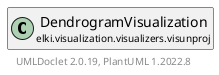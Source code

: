 @startuml
    remove .*\.(Instance|Par|Parameterizer|Factory)$
    set namespaceSeparator none
    hide empty fields
    hide empty methods

    class "<size:14>DendrogramVisualization.Par\n<size:10>elki.visualization.visualizers.visunproj" as elki.visualization.visualizers.visunproj.DendrogramVisualization.Par [[DendrogramVisualization.Par.html]] {
        {static} +STYLE_ID: OptionID
        {static} +LAYOUT_ID: OptionID
        -style: DrawingStyle
        -style2: PositionStyle
        +configure(Parameterization): void
        +make(): DendrogramVisualization
    }

    interface "<size:14>Parameterizer\n<size:10>elki.utilities.optionhandling" as elki.utilities.optionhandling.Parameterizer [[../../../utilities/optionhandling/Parameterizer.html]] {
        {abstract} +make(): Object
    }
    class "<size:14>DendrogramVisualization\n<size:10>elki.visualization.visualizers.visunproj" as elki.visualization.visualizers.visunproj.DendrogramVisualization [[DendrogramVisualization.html]]

    elki.utilities.optionhandling.Parameterizer <|.. elki.visualization.visualizers.visunproj.DendrogramVisualization.Par
    elki.visualization.visualizers.visunproj.DendrogramVisualization +-- elki.visualization.visualizers.visunproj.DendrogramVisualization.Par

    center footer UMLDoclet 2.0.19, PlantUML 1.2022.8
@enduml

